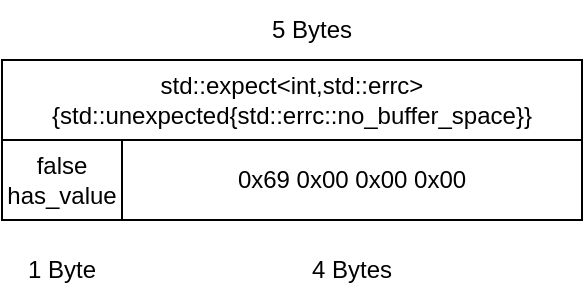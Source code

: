 <mxfile>
    <diagram id="dYHXQBVI6bAebu9VXsiw" name="第 1 页">
        <mxGraphModel dx="498" dy="745" grid="1" gridSize="10" guides="1" tooltips="1" connect="1" arrows="1" fold="1" page="1" pageScale="1" pageWidth="1169" pageHeight="1654" math="0" shadow="0">
            <root>
                <mxCell id="0"/>
                <mxCell id="1" parent="0"/>
                <mxCell id="2" value="std::expect&amp;lt;int,std::errc&amp;gt;{std::unexpected{std::errc::no_buffer_space}}" style="rounded=0;whiteSpace=wrap;html=1;fillColor=none;" parent="1" vertex="1">
                    <mxGeometry x="590" y="360" width="290" height="40" as="geometry"/>
                </mxCell>
                <mxCell id="3" value="5 Bytes" style="text;html=1;strokeColor=none;fillColor=none;align=center;verticalAlign=middle;whiteSpace=wrap;rounded=0;" parent="1" vertex="1">
                    <mxGeometry x="715" y="330" width="60" height="30" as="geometry"/>
                </mxCell>
                <mxCell id="4" value="0x69 0x00 0x00 0x00" style="rounded=0;whiteSpace=wrap;html=1;fillColor=none;" parent="1" vertex="1">
                    <mxGeometry x="650" y="400" width="230" height="40" as="geometry"/>
                </mxCell>
                <mxCell id="5" value="false&lt;br&gt;has_value" style="rounded=0;whiteSpace=wrap;html=1;fillColor=none;" parent="1" vertex="1">
                    <mxGeometry x="590" y="400" width="60" height="40" as="geometry"/>
                </mxCell>
                <mxCell id="6" value="4 Bytes" style="text;html=1;strokeColor=none;fillColor=none;align=center;verticalAlign=middle;whiteSpace=wrap;rounded=0;" parent="1" vertex="1">
                    <mxGeometry x="735" y="450" width="60" height="30" as="geometry"/>
                </mxCell>
                <mxCell id="7" value="1 Byte" style="text;html=1;strokeColor=none;fillColor=none;align=center;verticalAlign=middle;whiteSpace=wrap;rounded=0;" parent="1" vertex="1">
                    <mxGeometry x="590" y="450" width="60" height="30" as="geometry"/>
                </mxCell>
            </root>
        </mxGraphModel>
    </diagram>
</mxfile>